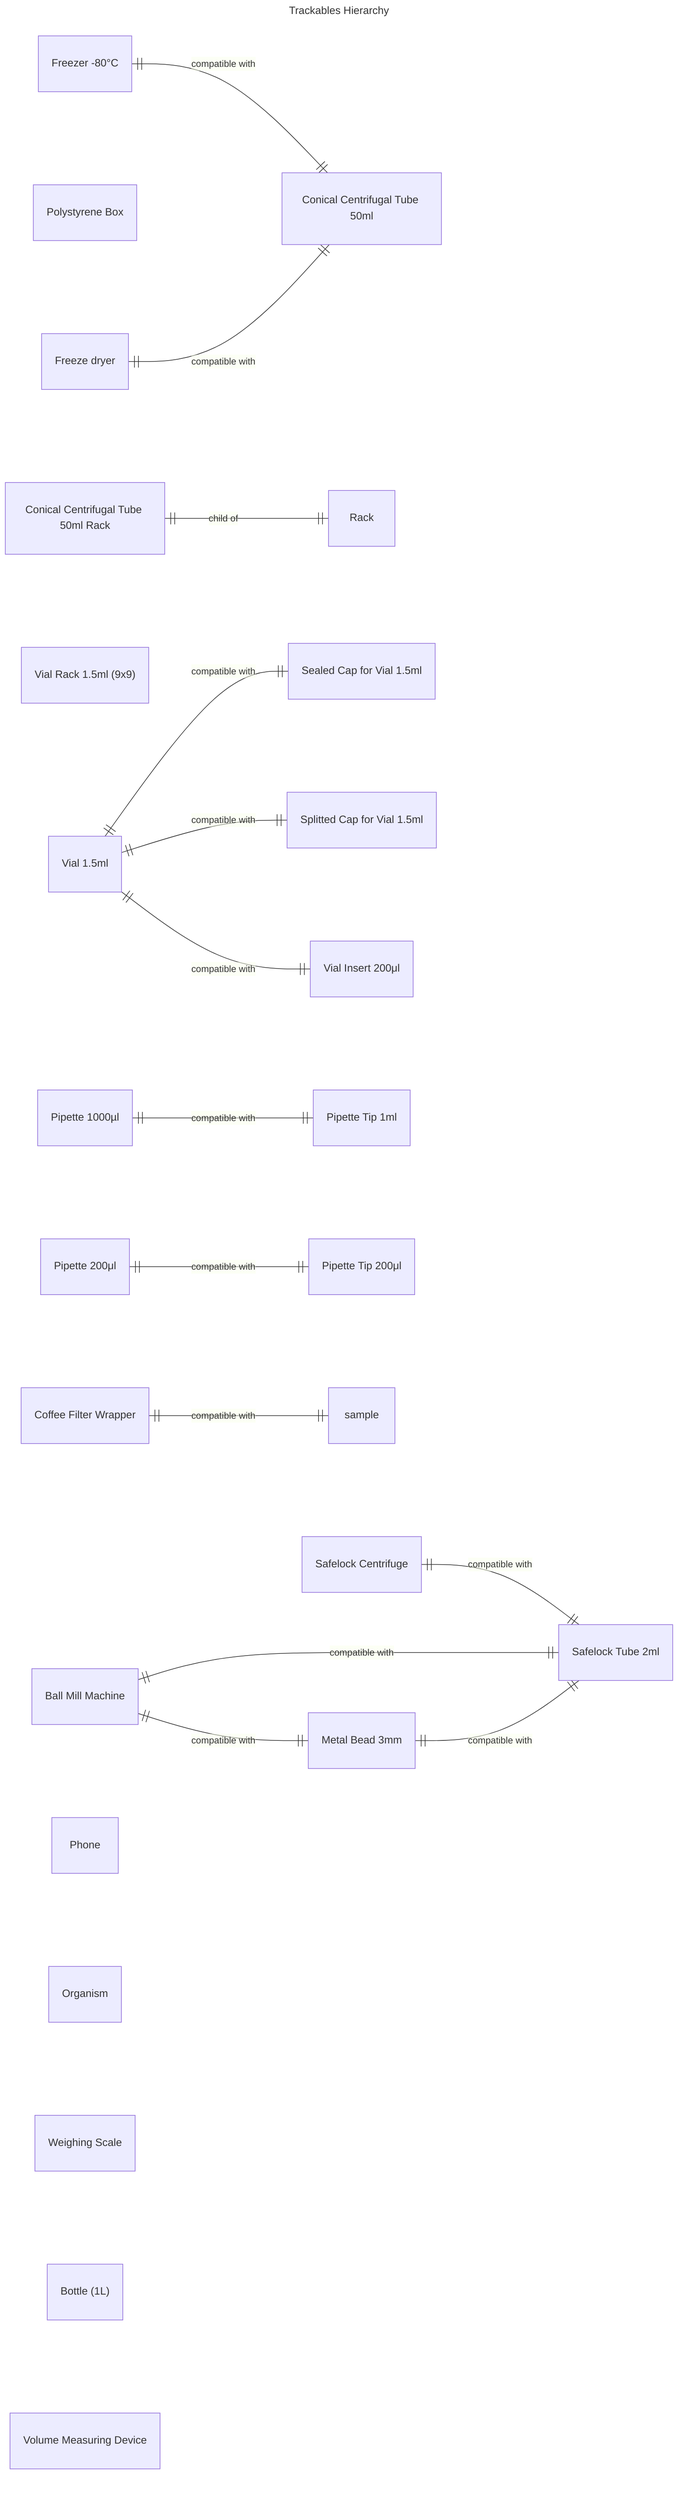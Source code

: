 ---
title: Trackables Hierarchy
config:
  layout: dagre
---
erDiagram
direction LR
v0["Conical Centrifugal Tube 50ml"]
v1["Rack"]
v2["Conical Centrifugal Tube 50ml Rack"]
v3["Polystyrene Box"]
v4["Coffee Filter Wrapper"]
v5["Vial 1.5ml"]
v6["Sealed Cap for Vial 1.5ml"]
v7["Splitted Cap for Vial 1.5ml"]
v8["Vial Insert 200μl"]
v9["Vial Rack 1.5ml (9x9)"]
v10["Pipette 1000µl"]
v11["Pipette Tip 1ml"]
v12["Pipette 200μl"]
v13["Pipette Tip 200μl"]
v14["Safelock Tube 2ml"]
v15["Ball Mill Machine"]
v16["Metal Bead 3mm"]
v17["Safelock Centrifuge"]
v18["Freezer -80°C"]
v19["Freeze dryer"]
v20["sample"]
v21["Phone"]
v22["Organism"]
v23["Weighing Scale"]
v24["Bottle (1L)"]
v25["Volume Measuring Device"]
v2 ||--|| v1 : "child of"
v5 ||--|| v6 : "compatible with"
v5 ||--|| v7 : "compatible with"
v5 ||--|| v8 : "compatible with"
v10 ||--|| v11 : "compatible with"
v12 ||--|| v13 : "compatible with"
v15 ||--|| v14 : "compatible with"
v17 ||--|| v14 : "compatible with"
v16 ||--|| v14 : "compatible with"
v18 ||--|| v0 : "compatible with"
v19 ||--|| v0 : "compatible with"
v15 ||--|| v16 : "compatible with"
v4 ||--|| v20 : "compatible with"